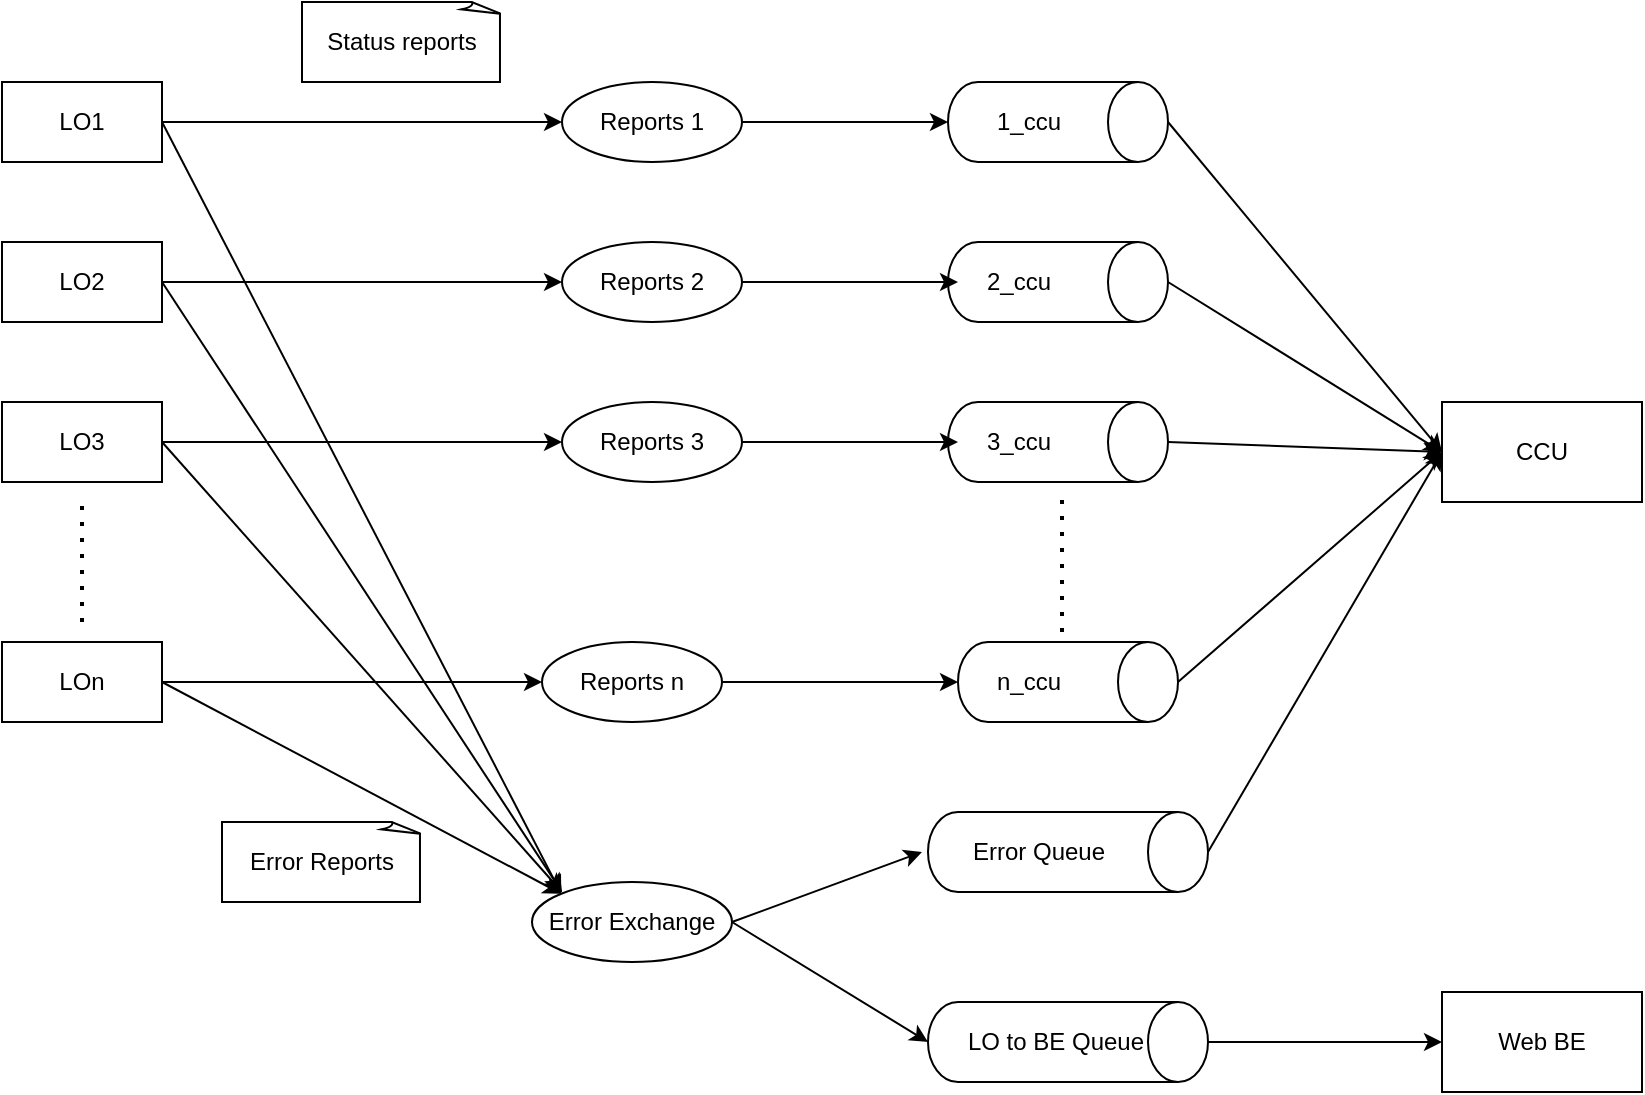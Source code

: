 <mxfile version="22.1.4" type="device">
  <diagram name="Page-1" id="IkbIfc3ZSEhyI_R9io6r">
    <mxGraphModel dx="2737" dy="916" grid="1" gridSize="10" guides="1" tooltips="1" connect="1" arrows="1" fold="1" page="1" pageScale="1" pageWidth="850" pageHeight="1100" math="0" shadow="0">
      <root>
        <mxCell id="0" />
        <mxCell id="1" parent="0" />
        <mxCell id="0rEG9vc8XfCieHLniop1-36" style="edgeStyle=none;rounded=0;orthogonalLoop=1;jettySize=auto;html=1;exitX=1;exitY=0.5;exitDx=0;exitDy=0;" edge="1" parent="1" source="bWetTXV1wiz5X9XQihTL-1" target="0rEG9vc8XfCieHLniop1-31">
          <mxGeometry relative="1" as="geometry" />
        </mxCell>
        <mxCell id="0rEG9vc8XfCieHLniop1-40" style="edgeStyle=none;rounded=0;orthogonalLoop=1;jettySize=auto;html=1;exitX=1;exitY=0.5;exitDx=0;exitDy=0;entryX=0;entryY=0;entryDx=0;entryDy=0;" edge="1" parent="1" source="bWetTXV1wiz5X9XQihTL-1" target="0rEG9vc8XfCieHLniop1-35">
          <mxGeometry relative="1" as="geometry" />
        </mxCell>
        <mxCell id="bWetTXV1wiz5X9XQihTL-1" value="LO1" style="rounded=0;whiteSpace=wrap;html=1;" parent="1" vertex="1">
          <mxGeometry x="-90" y="445" width="80" height="40" as="geometry" />
        </mxCell>
        <mxCell id="0rEG9vc8XfCieHLniop1-37" style="edgeStyle=none;rounded=0;orthogonalLoop=1;jettySize=auto;html=1;exitX=1;exitY=0.5;exitDx=0;exitDy=0;" edge="1" parent="1" source="bWetTXV1wiz5X9XQihTL-2" target="0rEG9vc8XfCieHLniop1-32">
          <mxGeometry relative="1" as="geometry" />
        </mxCell>
        <mxCell id="0rEG9vc8XfCieHLniop1-41" style="edgeStyle=none;rounded=0;orthogonalLoop=1;jettySize=auto;html=1;exitX=1;exitY=0.5;exitDx=0;exitDy=0;" edge="1" parent="1" source="bWetTXV1wiz5X9XQihTL-2">
          <mxGeometry relative="1" as="geometry">
            <mxPoint x="190" y="850" as="targetPoint" />
          </mxGeometry>
        </mxCell>
        <mxCell id="bWetTXV1wiz5X9XQihTL-2" value="LO2" style="rounded=0;whiteSpace=wrap;html=1;" parent="1" vertex="1">
          <mxGeometry x="-90" y="525" width="80" height="40" as="geometry" />
        </mxCell>
        <mxCell id="0rEG9vc8XfCieHLniop1-38" style="edgeStyle=none;rounded=0;orthogonalLoop=1;jettySize=auto;html=1;exitX=1;exitY=0.5;exitDx=0;exitDy=0;" edge="1" parent="1" source="bWetTXV1wiz5X9XQihTL-3" target="0rEG9vc8XfCieHLniop1-33">
          <mxGeometry relative="1" as="geometry" />
        </mxCell>
        <mxCell id="0rEG9vc8XfCieHLniop1-42" style="edgeStyle=none;rounded=0;orthogonalLoop=1;jettySize=auto;html=1;exitX=1;exitY=0.5;exitDx=0;exitDy=0;" edge="1" parent="1" source="bWetTXV1wiz5X9XQihTL-3">
          <mxGeometry relative="1" as="geometry">
            <mxPoint x="190" y="850" as="targetPoint" />
          </mxGeometry>
        </mxCell>
        <mxCell id="bWetTXV1wiz5X9XQihTL-3" value="LO3" style="rounded=0;whiteSpace=wrap;html=1;" parent="1" vertex="1">
          <mxGeometry x="-90" y="605" width="80" height="40" as="geometry" />
        </mxCell>
        <mxCell id="0rEG9vc8XfCieHLniop1-39" style="edgeStyle=none;rounded=0;orthogonalLoop=1;jettySize=auto;html=1;exitX=1;exitY=0.5;exitDx=0;exitDy=0;" edge="1" parent="1" source="bWetTXV1wiz5X9XQihTL-4" target="0rEG9vc8XfCieHLniop1-34">
          <mxGeometry relative="1" as="geometry" />
        </mxCell>
        <mxCell id="0rEG9vc8XfCieHLniop1-43" style="edgeStyle=none;rounded=0;orthogonalLoop=1;jettySize=auto;html=1;exitX=1;exitY=0.5;exitDx=0;exitDy=0;entryX=0;entryY=0;entryDx=0;entryDy=0;" edge="1" parent="1" source="bWetTXV1wiz5X9XQihTL-4" target="0rEG9vc8XfCieHLniop1-35">
          <mxGeometry relative="1" as="geometry" />
        </mxCell>
        <mxCell id="bWetTXV1wiz5X9XQihTL-4" value="LOn" style="rounded=0;whiteSpace=wrap;html=1;" parent="1" vertex="1">
          <mxGeometry x="-90" y="725" width="80" height="40" as="geometry" />
        </mxCell>
        <mxCell id="0rEG9vc8XfCieHLniop1-11" style="edgeStyle=none;rounded=0;orthogonalLoop=1;jettySize=auto;html=1;exitX=0.5;exitY=0;exitDx=0;exitDy=0;exitPerimeter=0;entryX=0;entryY=0.5;entryDx=0;entryDy=0;" edge="1" parent="1" source="bWetTXV1wiz5X9XQihTL-14" target="bWetTXV1wiz5X9XQihTL-25">
          <mxGeometry relative="1" as="geometry" />
        </mxCell>
        <mxCell id="bWetTXV1wiz5X9XQihTL-14" value="" style="shape=cylinder3;whiteSpace=wrap;html=1;boundedLbl=1;backgroundOutline=1;size=15;rotation=90;" parent="1" vertex="1">
          <mxGeometry x="418" y="410" width="40" height="110" as="geometry" />
        </mxCell>
        <mxCell id="0rEG9vc8XfCieHLniop1-12" style="edgeStyle=none;rounded=0;orthogonalLoop=1;jettySize=auto;html=1;exitX=0.5;exitY=0;exitDx=0;exitDy=0;exitPerimeter=0;entryX=0;entryY=0.5;entryDx=0;entryDy=0;" edge="1" parent="1" source="bWetTXV1wiz5X9XQihTL-16" target="bWetTXV1wiz5X9XQihTL-25">
          <mxGeometry relative="1" as="geometry" />
        </mxCell>
        <mxCell id="bWetTXV1wiz5X9XQihTL-16" value="" style="shape=cylinder3;whiteSpace=wrap;html=1;boundedLbl=1;backgroundOutline=1;size=15;rotation=90;" parent="1" vertex="1">
          <mxGeometry x="418" y="490" width="40" height="110" as="geometry" />
        </mxCell>
        <mxCell id="0rEG9vc8XfCieHLniop1-13" style="edgeStyle=none;rounded=0;orthogonalLoop=1;jettySize=auto;html=1;exitX=0.5;exitY=0;exitDx=0;exitDy=0;exitPerimeter=0;" edge="1" parent="1" source="bWetTXV1wiz5X9XQihTL-18">
          <mxGeometry relative="1" as="geometry">
            <mxPoint x="630" y="630" as="targetPoint" />
          </mxGeometry>
        </mxCell>
        <mxCell id="bWetTXV1wiz5X9XQihTL-18" value="" style="shape=cylinder3;whiteSpace=wrap;html=1;boundedLbl=1;backgroundOutline=1;size=15;rotation=90;" parent="1" vertex="1">
          <mxGeometry x="418" y="570" width="40" height="110" as="geometry" />
        </mxCell>
        <mxCell id="0rEG9vc8XfCieHLniop1-14" style="edgeStyle=none;rounded=0;orthogonalLoop=1;jettySize=auto;html=1;exitX=0.5;exitY=0;exitDx=0;exitDy=0;exitPerimeter=0;entryX=0;entryY=0.5;entryDx=0;entryDy=0;" edge="1" parent="1" source="bWetTXV1wiz5X9XQihTL-20" target="bWetTXV1wiz5X9XQihTL-25">
          <mxGeometry relative="1" as="geometry">
            <mxPoint x="615" y="600" as="targetPoint" />
          </mxGeometry>
        </mxCell>
        <mxCell id="bWetTXV1wiz5X9XQihTL-20" value="" style="shape=cylinder3;whiteSpace=wrap;html=1;boundedLbl=1;backgroundOutline=1;size=15;rotation=90;" parent="1" vertex="1">
          <mxGeometry x="423" y="690" width="40" height="110" as="geometry" />
        </mxCell>
        <mxCell id="bWetTXV1wiz5X9XQihTL-25" value="CCU" style="rounded=0;whiteSpace=wrap;html=1;" parent="1" vertex="1">
          <mxGeometry x="630" y="605" width="100" height="50" as="geometry" />
        </mxCell>
        <mxCell id="bWetTXV1wiz5X9XQihTL-30" value="Web BE" style="rounded=0;whiteSpace=wrap;html=1;" parent="1" vertex="1">
          <mxGeometry x="630" y="900" width="100" height="50" as="geometry" />
        </mxCell>
        <mxCell id="bWetTXV1wiz5X9XQihTL-45" value="1_ccu" style="text;html=1;align=center;verticalAlign=middle;resizable=0;points=[];autosize=1;strokeColor=none;fillColor=none;" parent="1" vertex="1">
          <mxGeometry x="393" y="450" width="60" height="30" as="geometry" />
        </mxCell>
        <mxCell id="bWetTXV1wiz5X9XQihTL-46" value="2_ccu" style="text;html=1;align=center;verticalAlign=middle;resizable=0;points=[];autosize=1;strokeColor=none;fillColor=none;" parent="1" vertex="1">
          <mxGeometry x="388" y="530" width="60" height="30" as="geometry" />
        </mxCell>
        <mxCell id="bWetTXV1wiz5X9XQihTL-47" value="3_ccu" style="text;html=1;align=center;verticalAlign=middle;resizable=0;points=[];autosize=1;strokeColor=none;fillColor=none;" parent="1" vertex="1">
          <mxGeometry x="388" y="610" width="60" height="30" as="geometry" />
        </mxCell>
        <mxCell id="bWetTXV1wiz5X9XQihTL-48" value="n_ccu" style="text;html=1;align=center;verticalAlign=middle;resizable=0;points=[];autosize=1;strokeColor=none;fillColor=none;" parent="1" vertex="1">
          <mxGeometry x="393" y="730" width="60" height="30" as="geometry" />
        </mxCell>
        <mxCell id="bWetTXV1wiz5X9XQihTL-55" value="" style="endArrow=none;dashed=1;html=1;dashPattern=1 3;strokeWidth=2;rounded=0;" parent="1" edge="1">
          <mxGeometry width="50" height="50" relative="1" as="geometry">
            <mxPoint x="440" y="720" as="sourcePoint" />
            <mxPoint x="440" y="650" as="targetPoint" />
          </mxGeometry>
        </mxCell>
        <mxCell id="bWetTXV1wiz5X9XQihTL-56" value="" style="endArrow=none;dashed=1;html=1;dashPattern=1 3;strokeWidth=2;rounded=0;" parent="1" edge="1">
          <mxGeometry width="50" height="50" relative="1" as="geometry">
            <mxPoint x="-50" y="715" as="sourcePoint" />
            <mxPoint x="-50" y="655" as="targetPoint" />
          </mxGeometry>
        </mxCell>
        <mxCell id="0rEG9vc8XfCieHLniop1-51" style="edgeStyle=none;rounded=0;orthogonalLoop=1;jettySize=auto;html=1;exitX=0.5;exitY=0;exitDx=0;exitDy=0;exitPerimeter=0;entryX=0;entryY=0.5;entryDx=0;entryDy=0;" edge="1" parent="1" source="0rEG9vc8XfCieHLniop1-15" target="bWetTXV1wiz5X9XQihTL-30">
          <mxGeometry relative="1" as="geometry" />
        </mxCell>
        <mxCell id="0rEG9vc8XfCieHLniop1-15" value="" style="shape=cylinder3;whiteSpace=wrap;html=1;boundedLbl=1;backgroundOutline=1;size=15;rotation=90;" vertex="1" parent="1">
          <mxGeometry x="423" y="855" width="40" height="140" as="geometry" />
        </mxCell>
        <mxCell id="0rEG9vc8XfCieHLniop1-17" value="LO to BE Queue" style="text;html=1;strokeColor=none;fillColor=none;align=center;verticalAlign=middle;whiteSpace=wrap;rounded=0;" vertex="1" parent="1">
          <mxGeometry x="383" y="910" width="108" height="30" as="geometry" />
        </mxCell>
        <mxCell id="0rEG9vc8XfCieHLniop1-50" style="edgeStyle=none;rounded=0;orthogonalLoop=1;jettySize=auto;html=1;exitX=0.5;exitY=0;exitDx=0;exitDy=0;exitPerimeter=0;entryX=0;entryY=0.5;entryDx=0;entryDy=0;" edge="1" parent="1" source="0rEG9vc8XfCieHLniop1-28" target="bWetTXV1wiz5X9XQihTL-25">
          <mxGeometry relative="1" as="geometry" />
        </mxCell>
        <mxCell id="0rEG9vc8XfCieHLniop1-28" value="" style="shape=cylinder3;whiteSpace=wrap;html=1;boundedLbl=1;backgroundOutline=1;size=15;rotation=90;" vertex="1" parent="1">
          <mxGeometry x="423" y="760" width="40" height="140" as="geometry" />
        </mxCell>
        <mxCell id="0rEG9vc8XfCieHLniop1-30" value="Error Queue" style="text;html=1;align=center;verticalAlign=middle;resizable=0;points=[];autosize=1;strokeColor=none;fillColor=none;" vertex="1" parent="1">
          <mxGeometry x="383" y="815" width="90" height="30" as="geometry" />
        </mxCell>
        <mxCell id="0rEG9vc8XfCieHLniop1-31" value="Reports 1" style="ellipse;whiteSpace=wrap;html=1;" vertex="1" parent="1">
          <mxGeometry x="190" y="445" width="90" height="40" as="geometry" />
        </mxCell>
        <mxCell id="0rEG9vc8XfCieHLniop1-49" style="edgeStyle=none;rounded=0;orthogonalLoop=1;jettySize=auto;html=1;exitX=1;exitY=0.5;exitDx=0;exitDy=0;" edge="1" parent="1" source="0rEG9vc8XfCieHLniop1-32" target="bWetTXV1wiz5X9XQihTL-46">
          <mxGeometry relative="1" as="geometry" />
        </mxCell>
        <mxCell id="0rEG9vc8XfCieHLniop1-32" value="Reports 2" style="ellipse;whiteSpace=wrap;html=1;" vertex="1" parent="1">
          <mxGeometry x="190" y="525" width="90" height="40" as="geometry" />
        </mxCell>
        <mxCell id="0rEG9vc8XfCieHLniop1-48" style="edgeStyle=none;rounded=0;orthogonalLoop=1;jettySize=auto;html=1;exitX=1;exitY=0.5;exitDx=0;exitDy=0;" edge="1" parent="1" source="0rEG9vc8XfCieHLniop1-33" target="bWetTXV1wiz5X9XQihTL-47">
          <mxGeometry relative="1" as="geometry" />
        </mxCell>
        <mxCell id="0rEG9vc8XfCieHLniop1-33" value="Reports 3" style="ellipse;whiteSpace=wrap;html=1;" vertex="1" parent="1">
          <mxGeometry x="190" y="605" width="90" height="40" as="geometry" />
        </mxCell>
        <mxCell id="0rEG9vc8XfCieHLniop1-34" value="Reports n" style="ellipse;whiteSpace=wrap;html=1;" vertex="1" parent="1">
          <mxGeometry x="180" y="725" width="90" height="40" as="geometry" />
        </mxCell>
        <mxCell id="0rEG9vc8XfCieHLniop1-46" style="edgeStyle=none;rounded=0;orthogonalLoop=1;jettySize=auto;html=1;exitX=1;exitY=0.5;exitDx=0;exitDy=0;entryX=0.5;entryY=1;entryDx=0;entryDy=0;entryPerimeter=0;" edge="1" parent="1" source="0rEG9vc8XfCieHLniop1-35" target="0rEG9vc8XfCieHLniop1-15">
          <mxGeometry relative="1" as="geometry" />
        </mxCell>
        <mxCell id="0rEG9vc8XfCieHLniop1-35" value="Error Exchange" style="ellipse;whiteSpace=wrap;html=1;" vertex="1" parent="1">
          <mxGeometry x="175" y="845" width="100" height="40" as="geometry" />
        </mxCell>
        <mxCell id="0rEG9vc8XfCieHLniop1-44" style="edgeStyle=none;rounded=0;orthogonalLoop=1;jettySize=auto;html=1;exitX=1;exitY=0.5;exitDx=0;exitDy=0;entryX=0.5;entryY=1;entryDx=0;entryDy=0;entryPerimeter=0;" edge="1" parent="1" source="0rEG9vc8XfCieHLniop1-31" target="bWetTXV1wiz5X9XQihTL-14">
          <mxGeometry relative="1" as="geometry" />
        </mxCell>
        <mxCell id="0rEG9vc8XfCieHLniop1-45" style="edgeStyle=none;rounded=0;orthogonalLoop=1;jettySize=auto;html=1;exitX=1;exitY=0.5;exitDx=0;exitDy=0;" edge="1" parent="1" source="0rEG9vc8XfCieHLniop1-35">
          <mxGeometry relative="1" as="geometry">
            <mxPoint x="370" y="830" as="targetPoint" />
          </mxGeometry>
        </mxCell>
        <mxCell id="0rEG9vc8XfCieHLniop1-47" style="edgeStyle=none;rounded=0;orthogonalLoop=1;jettySize=auto;html=1;exitX=1;exitY=0.5;exitDx=0;exitDy=0;entryX=0.5;entryY=1;entryDx=0;entryDy=0;entryPerimeter=0;" edge="1" parent="1" source="0rEG9vc8XfCieHLniop1-34" target="bWetTXV1wiz5X9XQihTL-20">
          <mxGeometry relative="1" as="geometry" />
        </mxCell>
        <mxCell id="0rEG9vc8XfCieHLniop1-52" value="Status reports" style="whiteSpace=wrap;html=1;shape=mxgraph.basic.document" vertex="1" parent="1">
          <mxGeometry x="60" y="405" width="100" height="40" as="geometry" />
        </mxCell>
        <mxCell id="0rEG9vc8XfCieHLniop1-53" value="Error Reports" style="whiteSpace=wrap;html=1;shape=mxgraph.basic.document" vertex="1" parent="1">
          <mxGeometry x="20" y="815" width="100" height="40" as="geometry" />
        </mxCell>
      </root>
    </mxGraphModel>
  </diagram>
</mxfile>
